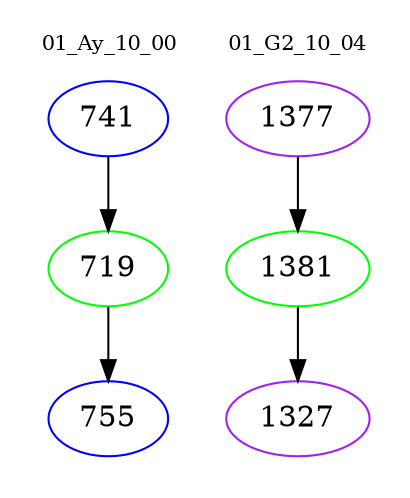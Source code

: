 digraph{
subgraph cluster_0 {
color = white
label = "01_Ay_10_00";
fontsize=10;
T0_741 [label="741", color="blue"]
T0_741 -> T0_719 [color="black"]
T0_719 [label="719", color="green"]
T0_719 -> T0_755 [color="black"]
T0_755 [label="755", color="blue"]
}
subgraph cluster_1 {
color = white
label = "01_G2_10_04";
fontsize=10;
T1_1377 [label="1377", color="purple"]
T1_1377 -> T1_1381 [color="black"]
T1_1381 [label="1381", color="green"]
T1_1381 -> T1_1327 [color="black"]
T1_1327 [label="1327", color="purple"]
}
}
